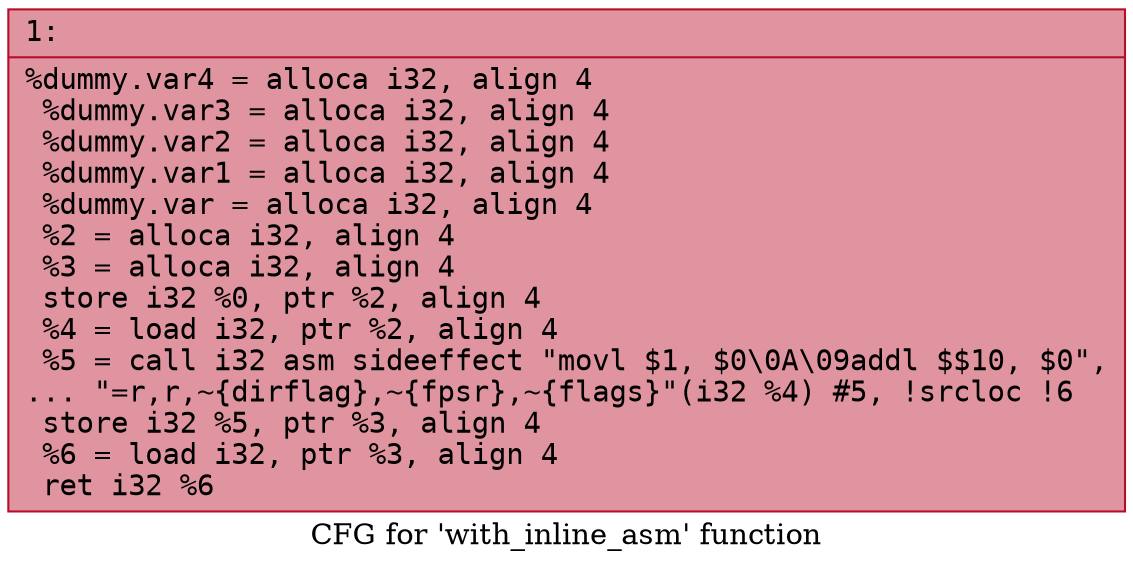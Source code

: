 digraph "CFG for 'with_inline_asm' function" {
	label="CFG for 'with_inline_asm' function";

	Node0x58079e49a330 [shape=record,color="#b70d28ff", style=filled, fillcolor="#b70d2870" fontname="Courier",label="{1:\l|  %dummy.var4 = alloca i32, align 4\l  %dummy.var3 = alloca i32, align 4\l  %dummy.var2 = alloca i32, align 4\l  %dummy.var1 = alloca i32, align 4\l  %dummy.var = alloca i32, align 4\l  %2 = alloca i32, align 4\l  %3 = alloca i32, align 4\l  store i32 %0, ptr %2, align 4\l  %4 = load i32, ptr %2, align 4\l  %5 = call i32 asm sideeffect \"movl $1, $0\\0A\\09addl $$10, $0\",\l... \"=r,r,~\{dirflag\},~\{fpsr\},~\{flags\}\"(i32 %4) #5, !srcloc !6\l  store i32 %5, ptr %3, align 4\l  %6 = load i32, ptr %3, align 4\l  ret i32 %6\l}"];
}
